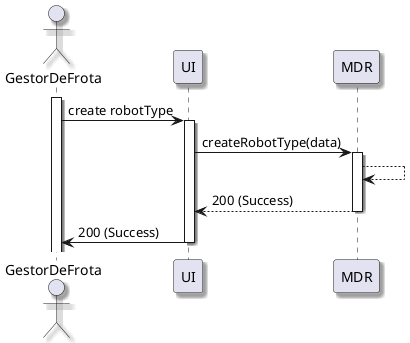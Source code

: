 @startuml

skinparam handwritten false
skinparam monochrome false
skinparam packageStyle rect
skinparam defaultFontName FG Virgil
skinparam shadowing true

actor GestorDeFrota as GestorDeFrota
activate GestorDeFrota
GestorDeFrota -> UI: create robotType
activate UI
UI -> MDR: createRobotType(data)
activate MDR
MDR --> MDR:
MDR --> UI: 200 (Success)
deactivate MDR
UI -> GestorDeFrota: 200 (Success)
deactivate UI

@enduml